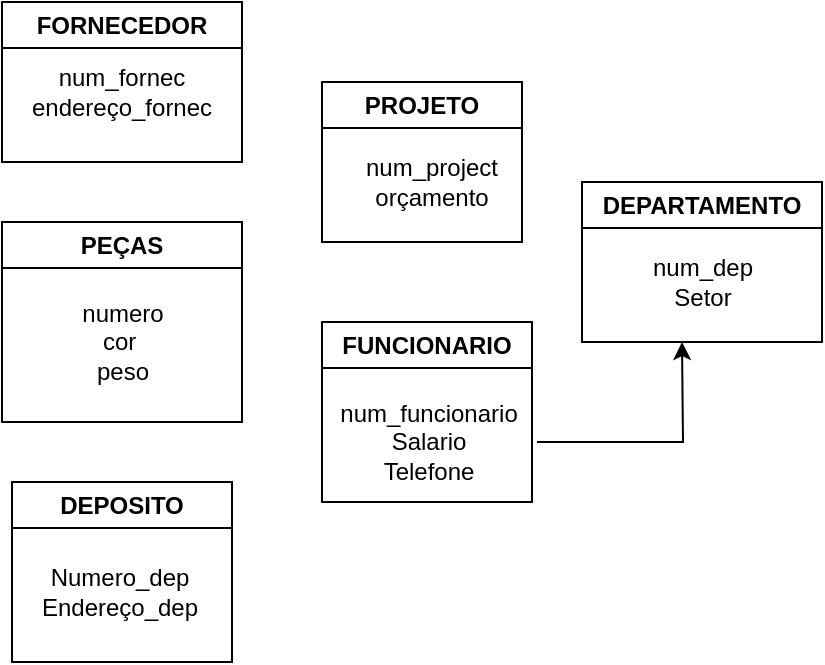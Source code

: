 <mxfile version="21.1.0" type="github">
  <diagram name="Página-1" id="_l61R4p1fGwhk9LOYBU_">
    <mxGraphModel dx="1164" dy="708" grid="1" gridSize="10" guides="1" tooltips="1" connect="1" arrows="1" fold="1" page="1" pageScale="1" pageWidth="827" pageHeight="1169" math="0" shadow="0">
      <root>
        <mxCell id="0" />
        <mxCell id="1" parent="0" />
        <mxCell id="lAaRag5LwaGcOvWdoj5R-3" value="PEÇAS" style="swimlane;whiteSpace=wrap;html=1;" vertex="1" parent="1">
          <mxGeometry x="340" y="130" width="120" height="100" as="geometry" />
        </mxCell>
        <mxCell id="lAaRag5LwaGcOvWdoj5R-4" value="numero&lt;br&gt;cor&amp;nbsp;&lt;br&gt;peso" style="text;html=1;align=center;verticalAlign=middle;resizable=0;points=[];autosize=1;strokeColor=none;fillColor=none;" vertex="1" parent="lAaRag5LwaGcOvWdoj5R-3">
          <mxGeometry x="30" y="30" width="60" height="60" as="geometry" />
        </mxCell>
        <mxCell id="lAaRag5LwaGcOvWdoj5R-5" value="DEPOSITO" style="swimlane;whiteSpace=wrap;html=1;" vertex="1" parent="1">
          <mxGeometry x="345" y="260" width="110" height="90" as="geometry" />
        </mxCell>
        <mxCell id="lAaRag5LwaGcOvWdoj5R-6" value="Numero_dep&lt;br&gt;Endereço_dep" style="text;html=1;strokeColor=none;fillColor=none;align=center;verticalAlign=middle;whiteSpace=wrap;rounded=0;" vertex="1" parent="lAaRag5LwaGcOvWdoj5R-5">
          <mxGeometry x="24" y="40" width="60" height="30" as="geometry" />
        </mxCell>
        <mxCell id="lAaRag5LwaGcOvWdoj5R-7" value="FORNECEDOR" style="swimlane;whiteSpace=wrap;html=1;" vertex="1" parent="1">
          <mxGeometry x="340" y="20" width="120" height="80" as="geometry" />
        </mxCell>
        <mxCell id="lAaRag5LwaGcOvWdoj5R-8" value="num_fornec&lt;br&gt;endereço_fornec" style="text;html=1;strokeColor=none;fillColor=none;align=center;verticalAlign=middle;whiteSpace=wrap;rounded=0;" vertex="1" parent="lAaRag5LwaGcOvWdoj5R-7">
          <mxGeometry x="30" y="30" width="60" height="30" as="geometry" />
        </mxCell>
        <mxCell id="lAaRag5LwaGcOvWdoj5R-9" value="PROJETO" style="swimlane;whiteSpace=wrap;html=1;" vertex="1" parent="1">
          <mxGeometry x="500" y="60" width="100" height="80" as="geometry" />
        </mxCell>
        <mxCell id="lAaRag5LwaGcOvWdoj5R-10" value="num_project&lt;br&gt;orçamento" style="text;html=1;strokeColor=none;fillColor=none;align=center;verticalAlign=middle;whiteSpace=wrap;rounded=0;" vertex="1" parent="lAaRag5LwaGcOvWdoj5R-9">
          <mxGeometry x="25" y="35" width="60" height="30" as="geometry" />
        </mxCell>
        <mxCell id="lAaRag5LwaGcOvWdoj5R-11" value="FUNCIONARIO" style="swimlane;whiteSpace=wrap;html=1;" vertex="1" parent="1">
          <mxGeometry x="500" y="180" width="105" height="90" as="geometry" />
        </mxCell>
        <mxCell id="lAaRag5LwaGcOvWdoj5R-15" style="edgeStyle=orthogonalEdgeStyle;rounded=0;orthogonalLoop=1;jettySize=auto;html=1;" edge="1" parent="lAaRag5LwaGcOvWdoj5R-11" source="lAaRag5LwaGcOvWdoj5R-12">
          <mxGeometry relative="1" as="geometry">
            <mxPoint x="180" y="10" as="targetPoint" />
          </mxGeometry>
        </mxCell>
        <mxCell id="lAaRag5LwaGcOvWdoj5R-12" value="num_funcionario&lt;br&gt;Salario&lt;br&gt;Telefone" style="text;html=1;align=center;verticalAlign=middle;resizable=0;points=[];autosize=1;strokeColor=none;fillColor=none;" vertex="1" parent="lAaRag5LwaGcOvWdoj5R-11">
          <mxGeometry x="-2.5" y="30" width="110" height="60" as="geometry" />
        </mxCell>
        <mxCell id="lAaRag5LwaGcOvWdoj5R-13" value="DEPARTAMENTO" style="swimlane;whiteSpace=wrap;html=1;" vertex="1" parent="1">
          <mxGeometry x="630" y="110" width="120" height="80" as="geometry" />
        </mxCell>
        <mxCell id="lAaRag5LwaGcOvWdoj5R-14" value="num_dep&lt;br&gt;Setor" style="text;html=1;align=center;verticalAlign=middle;resizable=0;points=[];autosize=1;strokeColor=none;fillColor=none;" vertex="1" parent="lAaRag5LwaGcOvWdoj5R-13">
          <mxGeometry x="25" y="30" width="70" height="40" as="geometry" />
        </mxCell>
      </root>
    </mxGraphModel>
  </diagram>
</mxfile>

